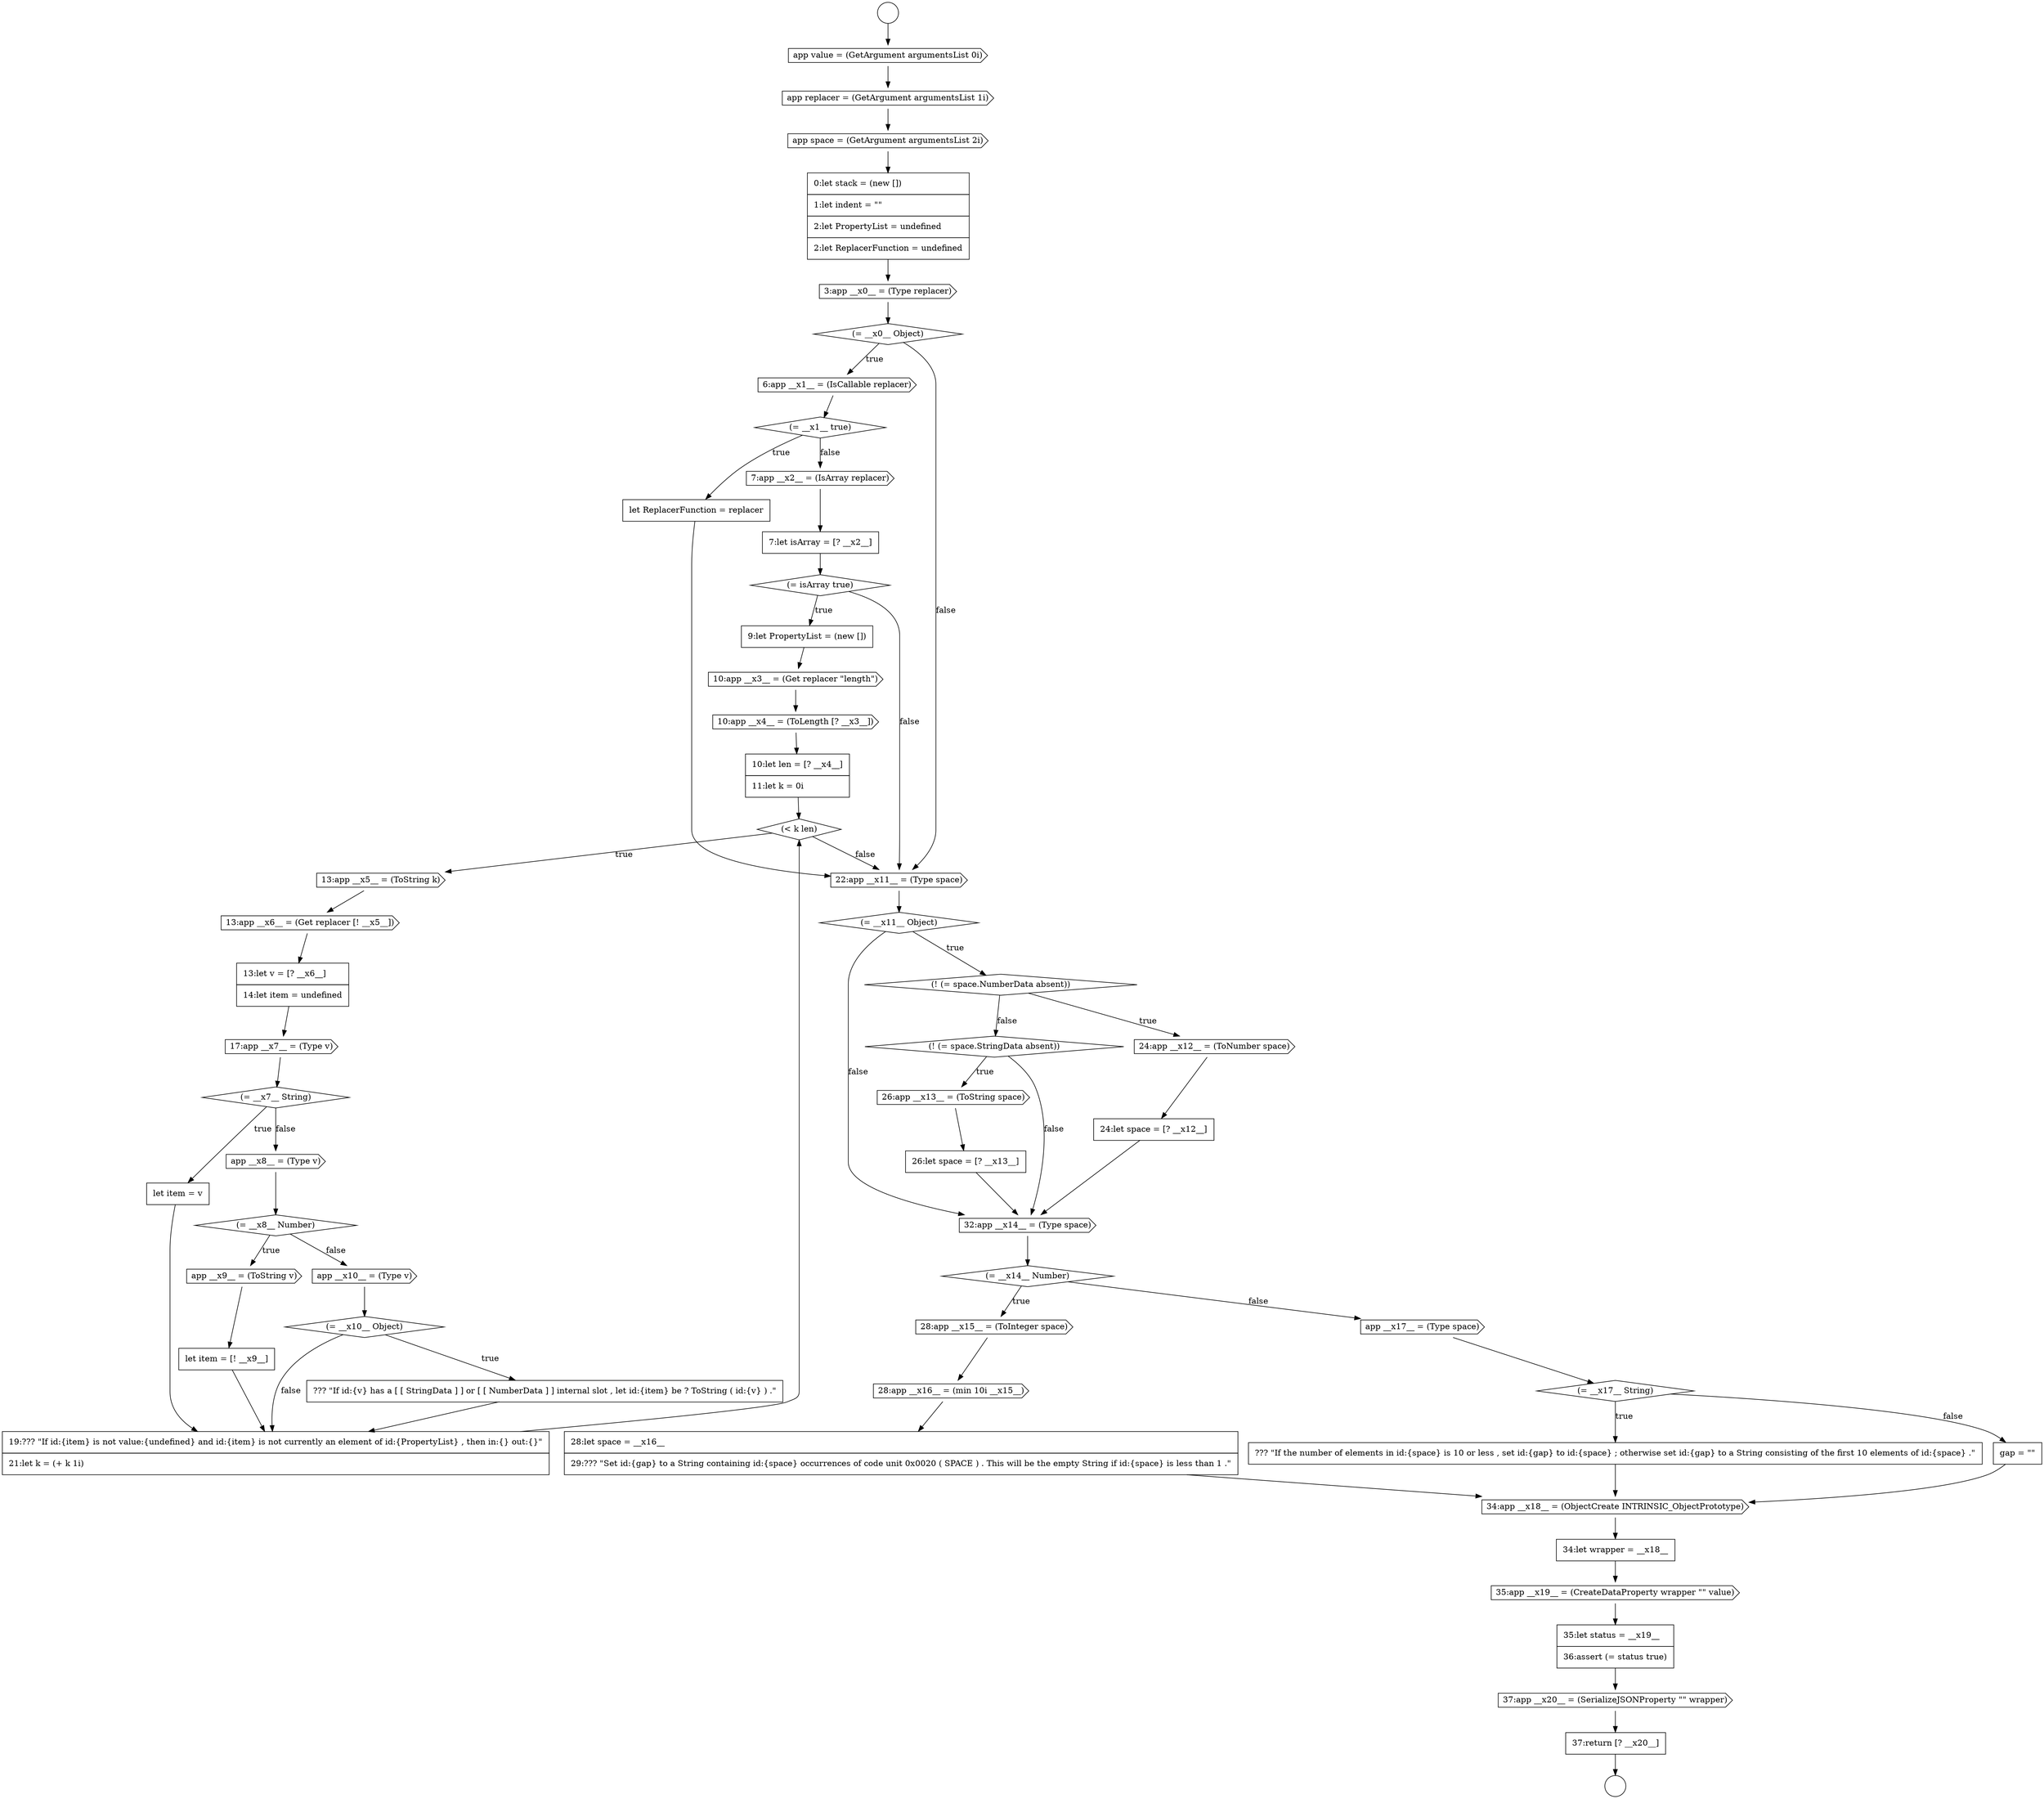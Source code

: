 digraph {
  node0 [shape=circle label=" " color="black" fillcolor="white" style=filled]
  node5 [shape=none, margin=0, label=<<font color="black">
    <table border="0" cellborder="1" cellspacing="0" cellpadding="10">
      <tr><td align="left">0:let stack = (new [])</td></tr>
      <tr><td align="left">1:let indent = &quot;&quot;</td></tr>
      <tr><td align="left">2:let PropertyList = undefined</td></tr>
      <tr><td align="left">2:let ReplacerFunction = undefined</td></tr>
    </table>
  </font>> color="black" fillcolor="white" style=filled]
  node10 [shape=none, margin=0, label=<<font color="black">
    <table border="0" cellborder="1" cellspacing="0" cellpadding="10">
      <tr><td align="left">let ReplacerFunction = replacer</td></tr>
    </table>
  </font>> color="black" fillcolor="white" style=filled]
  node1 [shape=circle label=" " color="black" fillcolor="white" style=filled]
  node6 [shape=cds, label=<<font color="black">3:app __x0__ = (Type replacer)</font>> color="black" fillcolor="white" style=filled]
  node2 [shape=cds, label=<<font color="black">app value = (GetArgument argumentsList 0i)</font>> color="black" fillcolor="white" style=filled]
  node8 [shape=cds, label=<<font color="black">6:app __x1__ = (IsCallable replacer)</font>> color="black" fillcolor="white" style=filled]
  node4 [shape=cds, label=<<font color="black">app space = (GetArgument argumentsList 2i)</font>> color="black" fillcolor="white" style=filled]
  node42 [shape=diamond, label=<<font color="black">(= __x14__ Number)</font>> color="black" fillcolor="white" style=filled]
  node24 [shape=none, margin=0, label=<<font color="black">
    <table border="0" cellborder="1" cellspacing="0" cellpadding="10">
      <tr><td align="left">let item = v</td></tr>
    </table>
  </font>> color="black" fillcolor="white" style=filled]
  node37 [shape=none, margin=0, label=<<font color="black">
    <table border="0" cellborder="1" cellspacing="0" cellpadding="10">
      <tr><td align="left">24:let space = [? __x12__]</td></tr>
    </table>
  </font>> color="black" fillcolor="white" style=filled]
  node25 [shape=cds, label=<<font color="black">app __x8__ = (Type v)</font>> color="black" fillcolor="white" style=filled]
  node52 [shape=cds, label=<<font color="black">35:app __x19__ = (CreateDataProperty wrapper &quot;&quot; value)</font>> color="black" fillcolor="white" style=filled]
  node14 [shape=none, margin=0, label=<<font color="black">
    <table border="0" cellborder="1" cellspacing="0" cellpadding="10">
      <tr><td align="left">9:let PropertyList = (new [])</td></tr>
    </table>
  </font>> color="black" fillcolor="white" style=filled]
  node20 [shape=cds, label=<<font color="black">13:app __x6__ = (Get replacer [! __x5__])</font>> color="black" fillcolor="white" style=filled]
  node46 [shape=cds, label=<<font color="black">app __x17__ = (Type space)</font>> color="black" fillcolor="white" style=filled]
  node29 [shape=cds, label=<<font color="black">app __x10__ = (Type v)</font>> color="black" fillcolor="white" style=filled]
  node21 [shape=none, margin=0, label=<<font color="black">
    <table border="0" cellborder="1" cellspacing="0" cellpadding="10">
      <tr><td align="left">13:let v = [? __x6__]</td></tr>
      <tr><td align="left">14:let item = undefined</td></tr>
    </table>
  </font>> color="black" fillcolor="white" style=filled]
  node33 [shape=cds, label=<<font color="black">22:app __x11__ = (Type space)</font>> color="black" fillcolor="white" style=filled]
  node28 [shape=none, margin=0, label=<<font color="black">
    <table border="0" cellborder="1" cellspacing="0" cellpadding="10">
      <tr><td align="left">let item = [! __x9__]</td></tr>
    </table>
  </font>> color="black" fillcolor="white" style=filled]
  node38 [shape=diamond, label=<<font color="black">(! (= space.StringData absent))</font>> color="black" fillcolor="white" style=filled]
  node9 [shape=diamond, label=<<font color="black">(= __x1__ true)</font>> color="black" fillcolor="white" style=filled]
  node53 [shape=none, margin=0, label=<<font color="black">
    <table border="0" cellborder="1" cellspacing="0" cellpadding="10">
      <tr><td align="left">35:let status = __x19__</td></tr>
      <tr><td align="left">36:assert (= status true)</td></tr>
    </table>
  </font>> color="black" fillcolor="white" style=filled]
  node13 [shape=diamond, label=<<font color="black">(= isArray true)</font>> color="black" fillcolor="white" style=filled]
  node41 [shape=cds, label=<<font color="black">32:app __x14__ = (Type space)</font>> color="black" fillcolor="white" style=filled]
  node45 [shape=none, margin=0, label=<<font color="black">
    <table border="0" cellborder="1" cellspacing="0" cellpadding="10">
      <tr><td align="left">28:let space = __x16__</td></tr>
      <tr><td align="left">29:??? &quot;Set id:{gap} to a String containing id:{space} occurrences of code unit 0x0020 ( SPACE ) . This will be the empty String if id:{space} is less than 1 .&quot;</td></tr>
    </table>
  </font>> color="black" fillcolor="white" style=filled]
  node17 [shape=none, margin=0, label=<<font color="black">
    <table border="0" cellborder="1" cellspacing="0" cellpadding="10">
      <tr><td align="left">10:let len = [? __x4__]</td></tr>
      <tr><td align="left">11:let k = 0i</td></tr>
    </table>
  </font>> color="black" fillcolor="white" style=filled]
  node32 [shape=none, margin=0, label=<<font color="black">
    <table border="0" cellborder="1" cellspacing="0" cellpadding="10">
      <tr><td align="left">19:??? &quot;If id:{item} is not value:{undefined} and id:{item} is not currently an element of id:{PropertyList} , then in:{} out:{}&quot;</td></tr>
      <tr><td align="left">21:let k = (+ k 1i)</td></tr>
    </table>
  </font>> color="black" fillcolor="white" style=filled]
  node34 [shape=diamond, label=<<font color="black">(= __x11__ Object)</font>> color="black" fillcolor="white" style=filled]
  node22 [shape=cds, label=<<font color="black">17:app __x7__ = (Type v)</font>> color="black" fillcolor="white" style=filled]
  node44 [shape=cds, label=<<font color="black">28:app __x16__ = (min 10i __x15__)</font>> color="black" fillcolor="white" style=filled]
  node27 [shape=cds, label=<<font color="black">app __x9__ = (ToString v)</font>> color="black" fillcolor="white" style=filled]
  node12 [shape=none, margin=0, label=<<font color="black">
    <table border="0" cellborder="1" cellspacing="0" cellpadding="10">
      <tr><td align="left">7:let isArray = [? __x2__]</td></tr>
    </table>
  </font>> color="black" fillcolor="white" style=filled]
  node54 [shape=cds, label=<<font color="black">37:app __x20__ = (SerializeJSONProperty &quot;&quot; wrapper)</font>> color="black" fillcolor="white" style=filled]
  node49 [shape=none, margin=0, label=<<font color="black">
    <table border="0" cellborder="1" cellspacing="0" cellpadding="10">
      <tr><td align="left">gap = &quot;&quot;</td></tr>
    </table>
  </font>> color="black" fillcolor="white" style=filled]
  node7 [shape=diamond, label=<<font color="black">(= __x0__ Object)</font>> color="black" fillcolor="white" style=filled]
  node39 [shape=cds, label=<<font color="black">26:app __x13__ = (ToString space)</font>> color="black" fillcolor="white" style=filled]
  node3 [shape=cds, label=<<font color="black">app replacer = (GetArgument argumentsList 1i)</font>> color="black" fillcolor="white" style=filled]
  node35 [shape=diamond, label=<<font color="black">(! (= space.NumberData absent))</font>> color="black" fillcolor="white" style=filled]
  node48 [shape=none, margin=0, label=<<font color="black">
    <table border="0" cellborder="1" cellspacing="0" cellpadding="10">
      <tr><td align="left">??? &quot;If the number of elements in id:{space} is 10 or less , set id:{gap} to id:{space} ; otherwise set id:{gap} to a String consisting of the first 10 elements of id:{space} .&quot;</td></tr>
    </table>
  </font>> color="black" fillcolor="white" style=filled]
  node18 [shape=diamond, label=<<font color="black">(&lt; k len)</font>> color="black" fillcolor="white" style=filled]
  node50 [shape=cds, label=<<font color="black">34:app __x18__ = (ObjectCreate INTRINSIC_ObjectPrototype)</font>> color="black" fillcolor="white" style=filled]
  node16 [shape=cds, label=<<font color="black">10:app __x4__ = (ToLength [? __x3__])</font>> color="black" fillcolor="white" style=filled]
  node31 [shape=none, margin=0, label=<<font color="black">
    <table border="0" cellborder="1" cellspacing="0" cellpadding="10">
      <tr><td align="left">??? &quot;If id:{v} has a [ [ StringData ] ] or [ [ NumberData ] ] internal slot , let id:{item} be ? ToString ( id:{v} ) .&quot;</td></tr>
    </table>
  </font>> color="black" fillcolor="white" style=filled]
  node11 [shape=cds, label=<<font color="black">7:app __x2__ = (IsArray replacer)</font>> color="black" fillcolor="white" style=filled]
  node43 [shape=cds, label=<<font color="black">28:app __x15__ = (ToInteger space)</font>> color="black" fillcolor="white" style=filled]
  node40 [shape=none, margin=0, label=<<font color="black">
    <table border="0" cellborder="1" cellspacing="0" cellpadding="10">
      <tr><td align="left">26:let space = [? __x13__]</td></tr>
    </table>
  </font>> color="black" fillcolor="white" style=filled]
  node26 [shape=diamond, label=<<font color="black">(= __x8__ Number)</font>> color="black" fillcolor="white" style=filled]
  node55 [shape=none, margin=0, label=<<font color="black">
    <table border="0" cellborder="1" cellspacing="0" cellpadding="10">
      <tr><td align="left">37:return [? __x20__]</td></tr>
    </table>
  </font>> color="black" fillcolor="white" style=filled]
  node23 [shape=diamond, label=<<font color="black">(= __x7__ String)</font>> color="black" fillcolor="white" style=filled]
  node36 [shape=cds, label=<<font color="black">24:app __x12__ = (ToNumber space)</font>> color="black" fillcolor="white" style=filled]
  node30 [shape=diamond, label=<<font color="black">(= __x10__ Object)</font>> color="black" fillcolor="white" style=filled]
  node51 [shape=none, margin=0, label=<<font color="black">
    <table border="0" cellborder="1" cellspacing="0" cellpadding="10">
      <tr><td align="left">34:let wrapper = __x18__</td></tr>
    </table>
  </font>> color="black" fillcolor="white" style=filled]
  node19 [shape=cds, label=<<font color="black">13:app __x5__ = (ToString k)</font>> color="black" fillcolor="white" style=filled]
  node47 [shape=diamond, label=<<font color="black">(= __x17__ String)</font>> color="black" fillcolor="white" style=filled]
  node15 [shape=cds, label=<<font color="black">10:app __x3__ = (Get replacer &quot;length&quot;)</font>> color="black" fillcolor="white" style=filled]
  node55 -> node1 [ color="black"]
  node26 -> node27 [label=<<font color="black">true</font>> color="black"]
  node26 -> node29 [label=<<font color="black">false</font>> color="black"]
  node19 -> node20 [ color="black"]
  node12 -> node13 [ color="black"]
  node0 -> node2 [ color="black"]
  node43 -> node44 [ color="black"]
  node28 -> node32 [ color="black"]
  node20 -> node21 [ color="black"]
  node49 -> node50 [ color="black"]
  node35 -> node36 [label=<<font color="black">true</font>> color="black"]
  node35 -> node38 [label=<<font color="black">false</font>> color="black"]
  node5 -> node6 [ color="black"]
  node53 -> node54 [ color="black"]
  node3 -> node4 [ color="black"]
  node45 -> node50 [ color="black"]
  node32 -> node18 [ color="black"]
  node29 -> node30 [ color="black"]
  node39 -> node40 [ color="black"]
  node54 -> node55 [ color="black"]
  node2 -> node3 [ color="black"]
  node15 -> node16 [ color="black"]
  node11 -> node12 [ color="black"]
  node9 -> node10 [label=<<font color="black">true</font>> color="black"]
  node9 -> node11 [label=<<font color="black">false</font>> color="black"]
  node36 -> node37 [ color="black"]
  node52 -> node53 [ color="black"]
  node22 -> node23 [ color="black"]
  node6 -> node7 [ color="black"]
  node44 -> node45 [ color="black"]
  node27 -> node28 [ color="black"]
  node31 -> node32 [ color="black"]
  node48 -> node50 [ color="black"]
  node14 -> node15 [ color="black"]
  node13 -> node14 [label=<<font color="black">true</font>> color="black"]
  node13 -> node33 [label=<<font color="black">false</font>> color="black"]
  node40 -> node41 [ color="black"]
  node30 -> node31 [label=<<font color="black">true</font>> color="black"]
  node30 -> node32 [label=<<font color="black">false</font>> color="black"]
  node38 -> node39 [label=<<font color="black">true</font>> color="black"]
  node38 -> node41 [label=<<font color="black">false</font>> color="black"]
  node18 -> node19 [label=<<font color="black">true</font>> color="black"]
  node18 -> node33 [label=<<font color="black">false</font>> color="black"]
  node50 -> node51 [ color="black"]
  node4 -> node5 [ color="black"]
  node51 -> node52 [ color="black"]
  node25 -> node26 [ color="black"]
  node8 -> node9 [ color="black"]
  node21 -> node22 [ color="black"]
  node23 -> node24 [label=<<font color="black">true</font>> color="black"]
  node23 -> node25 [label=<<font color="black">false</font>> color="black"]
  node7 -> node8 [label=<<font color="black">true</font>> color="black"]
  node7 -> node33 [label=<<font color="black">false</font>> color="black"]
  node34 -> node35 [label=<<font color="black">true</font>> color="black"]
  node34 -> node41 [label=<<font color="black">false</font>> color="black"]
  node16 -> node17 [ color="black"]
  node46 -> node47 [ color="black"]
  node37 -> node41 [ color="black"]
  node42 -> node43 [label=<<font color="black">true</font>> color="black"]
  node42 -> node46 [label=<<font color="black">false</font>> color="black"]
  node10 -> node33 [ color="black"]
  node47 -> node48 [label=<<font color="black">true</font>> color="black"]
  node47 -> node49 [label=<<font color="black">false</font>> color="black"]
  node17 -> node18 [ color="black"]
  node33 -> node34 [ color="black"]
  node24 -> node32 [ color="black"]
  node41 -> node42 [ color="black"]
}
